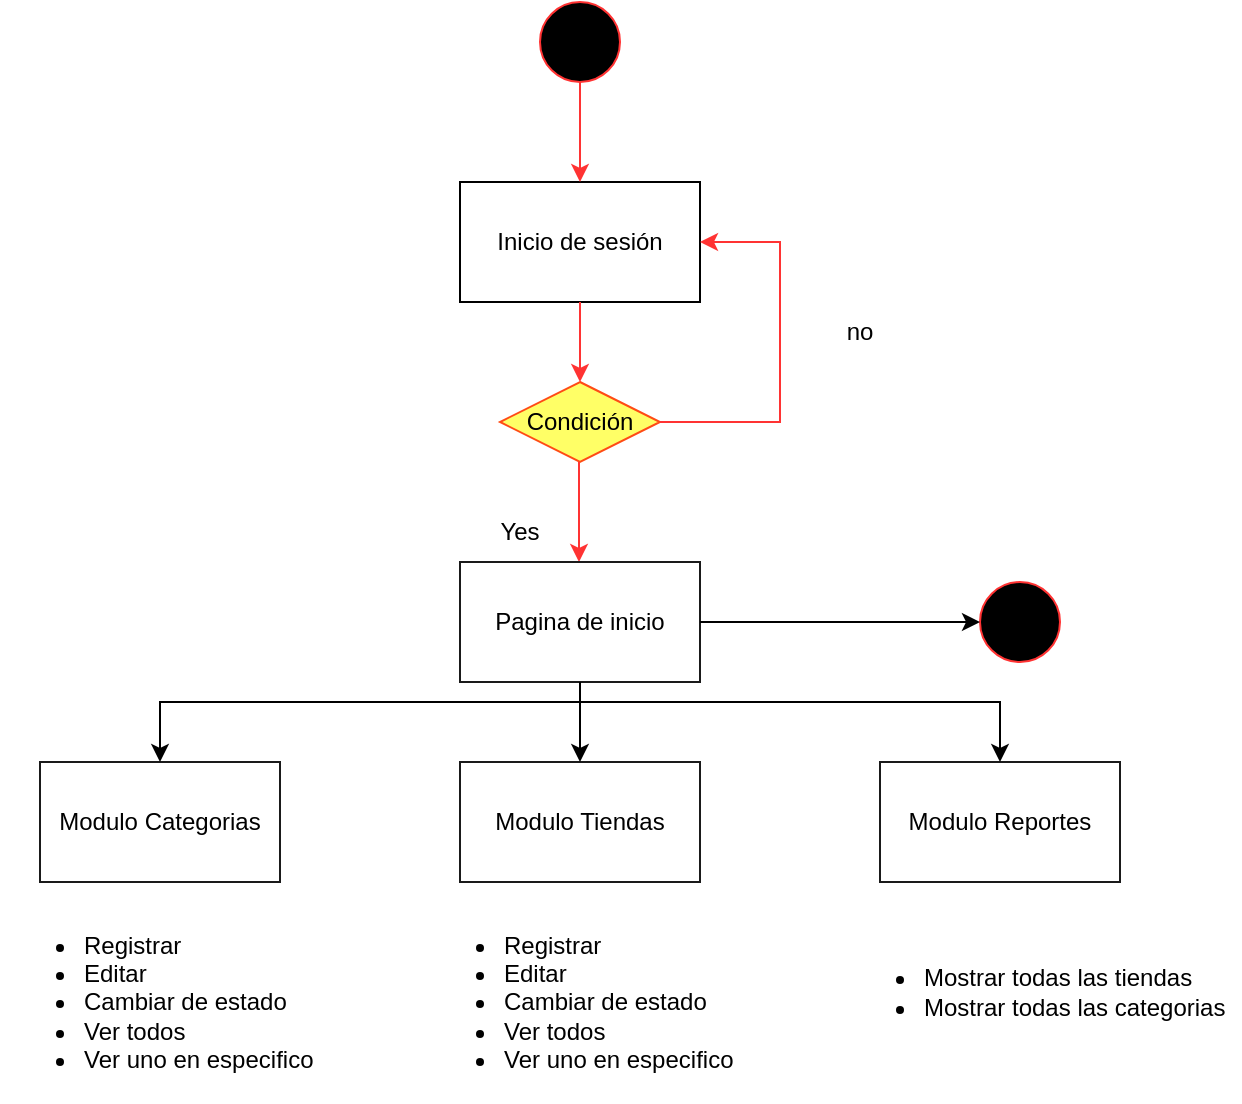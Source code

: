 <mxfile version="15.4.0" type="device"><diagram id="Dsw8_B080E_L_HqkWc8m" name="Página-1"><mxGraphModel dx="666" dy="365" grid="1" gridSize="10" guides="1" tooltips="1" connect="1" arrows="1" fold="1" page="1" pageScale="1" pageWidth="827" pageHeight="1169" math="0" shadow="0"><root><mxCell id="0"/><mxCell id="1" parent="0"/><mxCell id="p6xZ_L-6ogFhXrZNSO_l-3" value="Inicio de sesión" style="rounded=0;whiteSpace=wrap;html=1;" vertex="1" parent="1"><mxGeometry x="380" y="280" width="120" height="60" as="geometry"/></mxCell><mxCell id="p6xZ_L-6ogFhXrZNSO_l-4" value="" style="ellipse;whiteSpace=wrap;html=1;aspect=fixed;fillColor=#000000;strokeColor=#FF3333;" vertex="1" parent="1"><mxGeometry x="420" y="190" width="40" height="40" as="geometry"/></mxCell><mxCell id="p6xZ_L-6ogFhXrZNSO_l-5" value="" style="endArrow=classic;html=1;rounded=0;exitX=0.5;exitY=1;exitDx=0;exitDy=0;fillColor=#FF3333;strokeColor=#FF3333;" edge="1" parent="1" source="p6xZ_L-6ogFhXrZNSO_l-4"><mxGeometry width="50" height="50" relative="1" as="geometry"><mxPoint x="420" y="390" as="sourcePoint"/><mxPoint x="440" y="280" as="targetPoint"/></mxGeometry></mxCell><mxCell id="p6xZ_L-6ogFhXrZNSO_l-7" value="Condición" style="rhombus;whiteSpace=wrap;html=1;fillColor=#FFFF66;shadow=0;strokeColor=#FF4B14;" vertex="1" parent="1"><mxGeometry x="400" y="380" width="80" height="40" as="geometry"/></mxCell><mxCell id="p6xZ_L-6ogFhXrZNSO_l-8" value="" style="endArrow=classic;html=1;rounded=0;strokeColor=#FF3333;fillColor=#FF3333;exitX=0.5;exitY=1;exitDx=0;exitDy=0;" edge="1" parent="1" source="p6xZ_L-6ogFhXrZNSO_l-3"><mxGeometry width="50" height="50" relative="1" as="geometry"><mxPoint x="420" y="390" as="sourcePoint"/><mxPoint x="440" y="380" as="targetPoint"/></mxGeometry></mxCell><mxCell id="p6xZ_L-6ogFhXrZNSO_l-11" value="Yes" style="text;html=1;strokeColor=none;fillColor=none;align=center;verticalAlign=middle;whiteSpace=wrap;rounded=0;shadow=0;" vertex="1" parent="1"><mxGeometry x="380" y="440" width="60" height="30" as="geometry"/></mxCell><mxCell id="p6xZ_L-6ogFhXrZNSO_l-12" value="no" style="text;html=1;strokeColor=none;fillColor=none;align=center;verticalAlign=middle;whiteSpace=wrap;rounded=0;shadow=0;" vertex="1" parent="1"><mxGeometry x="550" y="340" width="60" height="30" as="geometry"/></mxCell><mxCell id="p6xZ_L-6ogFhXrZNSO_l-14" value="" style="endArrow=classic;html=1;rounded=0;strokeColor=#FF3333;fillColor=#FF3333;exitX=1;exitY=0.5;exitDx=0;exitDy=0;edgeStyle=orthogonalEdgeStyle;entryX=1;entryY=0.5;entryDx=0;entryDy=0;" edge="1" parent="1" source="p6xZ_L-6ogFhXrZNSO_l-7" target="p6xZ_L-6ogFhXrZNSO_l-3"><mxGeometry width="50" height="50" relative="1" as="geometry"><mxPoint x="490" y="390" as="sourcePoint"/><mxPoint x="540" y="310" as="targetPoint"/><Array as="points"><mxPoint x="540" y="400"/><mxPoint x="540" y="310"/></Array></mxGeometry></mxCell><mxCell id="p6xZ_L-6ogFhXrZNSO_l-15" value="" style="endArrow=classic;html=1;rounded=0;strokeColor=#FF3333;fillColor=#FF3333;" edge="1" parent="1"><mxGeometry width="50" height="50" relative="1" as="geometry"><mxPoint x="439.5" y="420" as="sourcePoint"/><mxPoint x="439.5" y="470" as="targetPoint"/></mxGeometry></mxCell><mxCell id="p6xZ_L-6ogFhXrZNSO_l-17" value="Pagina de inicio" style="rounded=0;whiteSpace=wrap;html=1;shadow=0;strokeColor=#1A1A1A;fillColor=#FFFFFF;" vertex="1" parent="1"><mxGeometry x="380" y="470" width="120" height="60" as="geometry"/></mxCell><mxCell id="p6xZ_L-6ogFhXrZNSO_l-18" value="Modulo Tiendas" style="rounded=0;whiteSpace=wrap;html=1;shadow=0;strokeColor=#1A1A1A;fillColor=#FFFFFF;" vertex="1" parent="1"><mxGeometry x="380" y="570" width="120" height="60" as="geometry"/></mxCell><mxCell id="p6xZ_L-6ogFhXrZNSO_l-19" value="Modulo Categorias" style="rounded=0;whiteSpace=wrap;html=1;shadow=0;strokeColor=#1A1A1A;fillColor=#FFFFFF;" vertex="1" parent="1"><mxGeometry x="170" y="570" width="120" height="60" as="geometry"/></mxCell><mxCell id="p6xZ_L-6ogFhXrZNSO_l-20" value="Modulo Reportes" style="rounded=0;whiteSpace=wrap;html=1;shadow=0;strokeColor=#1A1A1A;fillColor=#FFFFFF;" vertex="1" parent="1"><mxGeometry x="590" y="570" width="120" height="60" as="geometry"/></mxCell><mxCell id="p6xZ_L-6ogFhXrZNSO_l-21" value="" style="endArrow=classic;html=1;rounded=0;strokeColor=#000000;fillColor=#FF3333;exitX=0.5;exitY=1;exitDx=0;exitDy=0;entryX=0.5;entryY=0;entryDx=0;entryDy=0;" edge="1" parent="1" source="p6xZ_L-6ogFhXrZNSO_l-17" target="p6xZ_L-6ogFhXrZNSO_l-18"><mxGeometry width="50" height="50" relative="1" as="geometry"><mxPoint x="420" y="610" as="sourcePoint"/><mxPoint x="470" y="560" as="targetPoint"/></mxGeometry></mxCell><mxCell id="p6xZ_L-6ogFhXrZNSO_l-22" value="" style="endArrow=classic;html=1;rounded=0;strokeColor=#000000;fillColor=#FF3333;entryX=0.5;entryY=0;entryDx=0;entryDy=0;" edge="1" parent="1" target="p6xZ_L-6ogFhXrZNSO_l-20"><mxGeometry width="50" height="50" relative="1" as="geometry"><mxPoint x="440" y="540" as="sourcePoint"/><mxPoint x="640" y="550" as="targetPoint"/><Array as="points"><mxPoint x="650" y="540"/></Array></mxGeometry></mxCell><mxCell id="p6xZ_L-6ogFhXrZNSO_l-23" value="" style="endArrow=classic;html=1;rounded=0;strokeColor=#000000;fillColor=#FF3333;" edge="1" parent="1" target="p6xZ_L-6ogFhXrZNSO_l-19"><mxGeometry width="50" height="50" relative="1" as="geometry"><mxPoint x="440" y="540" as="sourcePoint"/><mxPoint x="600" y="680" as="targetPoint"/><Array as="points"><mxPoint x="230" y="540"/></Array></mxGeometry></mxCell><mxCell id="p6xZ_L-6ogFhXrZNSO_l-24" value="" style="ellipse;whiteSpace=wrap;html=1;aspect=fixed;fillColor=#000000;strokeColor=#FF3333;" vertex="1" parent="1"><mxGeometry x="640" y="480" width="40" height="40" as="geometry"/></mxCell><mxCell id="p6xZ_L-6ogFhXrZNSO_l-26" value="" style="endArrow=classic;html=1;rounded=0;strokeColor=#000000;fillColor=#FF3333;exitX=1;exitY=0.5;exitDx=0;exitDy=0;" edge="1" parent="1" source="p6xZ_L-6ogFhXrZNSO_l-17"><mxGeometry width="50" height="50" relative="1" as="geometry"><mxPoint x="590" y="550" as="sourcePoint"/><mxPoint x="640" y="500" as="targetPoint"/></mxGeometry></mxCell><mxCell id="p6xZ_L-6ogFhXrZNSO_l-33" value="&lt;ul&gt;&lt;li&gt;Registrar&lt;/li&gt;&lt;li&gt;Editar&lt;/li&gt;&lt;li&gt;Cambiar de estado&lt;/li&gt;&lt;li&gt;Ver todos&lt;/li&gt;&lt;li&gt;Ver uno en especifico&lt;/li&gt;&lt;/ul&gt;" style="text;strokeColor=none;fillColor=none;html=1;whiteSpace=wrap;verticalAlign=middle;overflow=hidden;shadow=0;" vertex="1" parent="1"><mxGeometry x="150" y="640" width="160" height="100" as="geometry"/></mxCell><mxCell id="p6xZ_L-6ogFhXrZNSO_l-34" value="&lt;ul&gt;&lt;li&gt;Registrar&lt;/li&gt;&lt;li&gt;Editar&lt;/li&gt;&lt;li&gt;Cambiar de estado&lt;/li&gt;&lt;li&gt;Ver todos&lt;/li&gt;&lt;li&gt;Ver uno en especifico&lt;/li&gt;&lt;/ul&gt;" style="text;strokeColor=none;fillColor=none;html=1;whiteSpace=wrap;verticalAlign=middle;overflow=hidden;shadow=0;" vertex="1" parent="1"><mxGeometry x="360" y="640" width="160" height="100" as="geometry"/></mxCell><mxCell id="p6xZ_L-6ogFhXrZNSO_l-35" value="&lt;ul&gt;&lt;li&gt;Mostrar todas las tiendas&lt;/li&gt;&lt;li&gt;Mostrar todas las categorias&lt;/li&gt;&lt;/ul&gt;" style="text;strokeColor=none;fillColor=none;html=1;whiteSpace=wrap;verticalAlign=middle;overflow=hidden;shadow=0;" vertex="1" parent="1"><mxGeometry x="570" y="640" width="200" height="90" as="geometry"/></mxCell></root></mxGraphModel></diagram></mxfile>